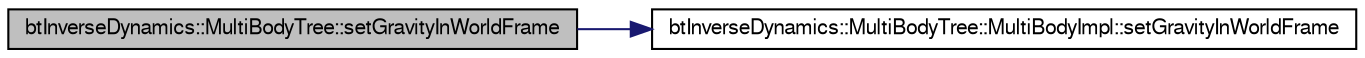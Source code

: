 digraph G
{
  bgcolor="transparent";
  edge [fontname="FreeSans",fontsize=10,labelfontname="FreeSans",labelfontsize=10];
  node [fontname="FreeSans",fontsize=10,shape=record];
  rankdir=LR;
  Node1 [label="btInverseDynamics::MultiBodyTree::setGravityInWorldFrame",height=0.2,width=0.4,color="black", fillcolor="grey75", style="filled" fontcolor="black"];
  Node1 -> Node2 [color="midnightblue",fontsize=10,style="solid"];
  Node2 [label="btInverseDynamics::MultiBodyTree::MultiBodyImpl::setGravityInWorldFrame",height=0.2,width=0.4,color="black",URL="$classbt_inverse_dynamics_1_1_multi_body_tree_1_1_multi_body_impl.html#6a9262d27208b099f1753bfb34178686"];
}
